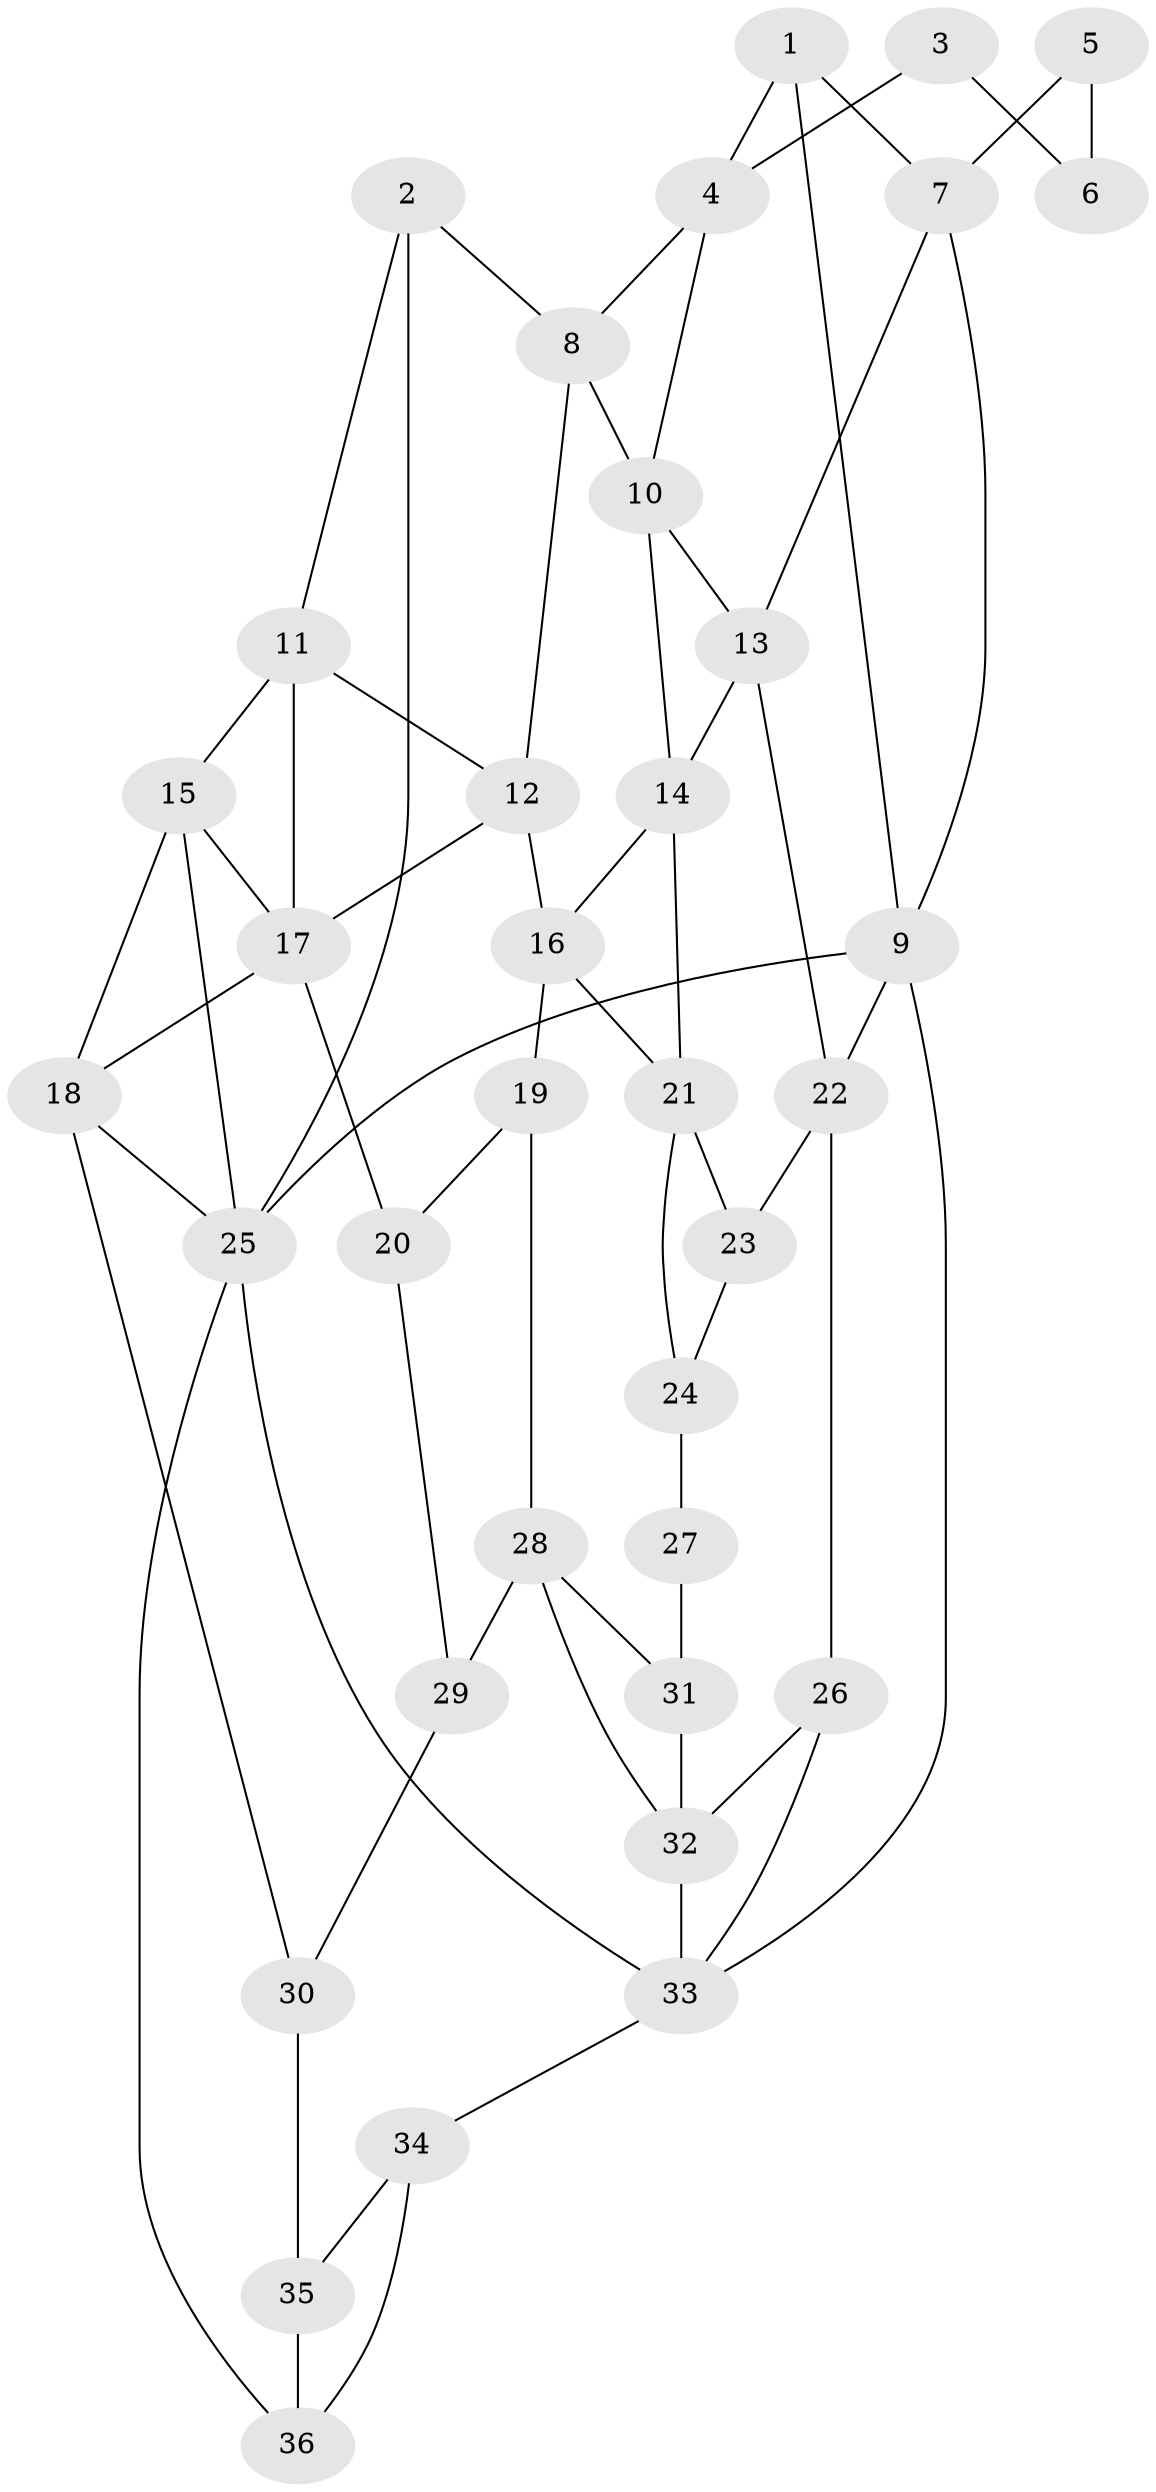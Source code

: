 // original degree distribution, {3: 0.03333333333333333, 4: 0.23333333333333334, 5: 0.5, 6: 0.23333333333333334}
// Generated by graph-tools (version 1.1) at 2025/38/03/04/25 23:38:33]
// undirected, 36 vertices, 64 edges
graph export_dot {
  node [color=gray90,style=filled];
  1;
  2;
  3;
  4;
  5;
  6;
  7;
  8;
  9;
  10;
  11;
  12;
  13;
  14;
  15;
  16;
  17;
  18;
  19;
  20;
  21;
  22;
  23;
  24;
  25;
  26;
  27;
  28;
  29;
  30;
  31;
  32;
  33;
  34;
  35;
  36;
  1 -- 4 [weight=1.0];
  1 -- 7 [weight=1.0];
  1 -- 9 [weight=1.0];
  2 -- 8 [weight=1.0];
  2 -- 11 [weight=1.0];
  2 -- 25 [weight=1.0];
  3 -- 4 [weight=2.0];
  3 -- 6 [weight=2.0];
  4 -- 8 [weight=1.0];
  4 -- 10 [weight=1.0];
  5 -- 6 [weight=2.0];
  5 -- 7 [weight=2.0];
  7 -- 9 [weight=1.0];
  7 -- 13 [weight=1.0];
  8 -- 10 [weight=1.0];
  8 -- 12 [weight=1.0];
  9 -- 22 [weight=1.0];
  9 -- 25 [weight=1.0];
  9 -- 33 [weight=1.0];
  10 -- 13 [weight=1.0];
  10 -- 14 [weight=1.0];
  11 -- 12 [weight=1.0];
  11 -- 15 [weight=1.0];
  11 -- 17 [weight=1.0];
  12 -- 16 [weight=1.0];
  12 -- 17 [weight=1.0];
  13 -- 14 [weight=1.0];
  13 -- 22 [weight=1.0];
  14 -- 16 [weight=1.0];
  14 -- 21 [weight=1.0];
  15 -- 17 [weight=1.0];
  15 -- 18 [weight=1.0];
  15 -- 25 [weight=1.0];
  16 -- 19 [weight=1.0];
  16 -- 21 [weight=1.0];
  17 -- 18 [weight=1.0];
  17 -- 20 [weight=2.0];
  18 -- 25 [weight=1.0];
  18 -- 30 [weight=1.0];
  19 -- 20 [weight=1.0];
  19 -- 28 [weight=1.0];
  20 -- 29 [weight=1.0];
  21 -- 23 [weight=1.0];
  21 -- 24 [weight=1.0];
  22 -- 23 [weight=2.0];
  22 -- 26 [weight=1.0];
  23 -- 24 [weight=1.0];
  24 -- 27 [weight=2.0];
  25 -- 33 [weight=1.0];
  25 -- 36 [weight=1.0];
  26 -- 32 [weight=1.0];
  26 -- 33 [weight=1.0];
  27 -- 31 [weight=2.0];
  28 -- 29 [weight=1.0];
  28 -- 31 [weight=1.0];
  28 -- 32 [weight=1.0];
  29 -- 30 [weight=2.0];
  30 -- 35 [weight=3.0];
  31 -- 32 [weight=2.0];
  32 -- 33 [weight=1.0];
  33 -- 34 [weight=1.0];
  34 -- 35 [weight=1.0];
  34 -- 36 [weight=1.0];
  35 -- 36 [weight=2.0];
}
